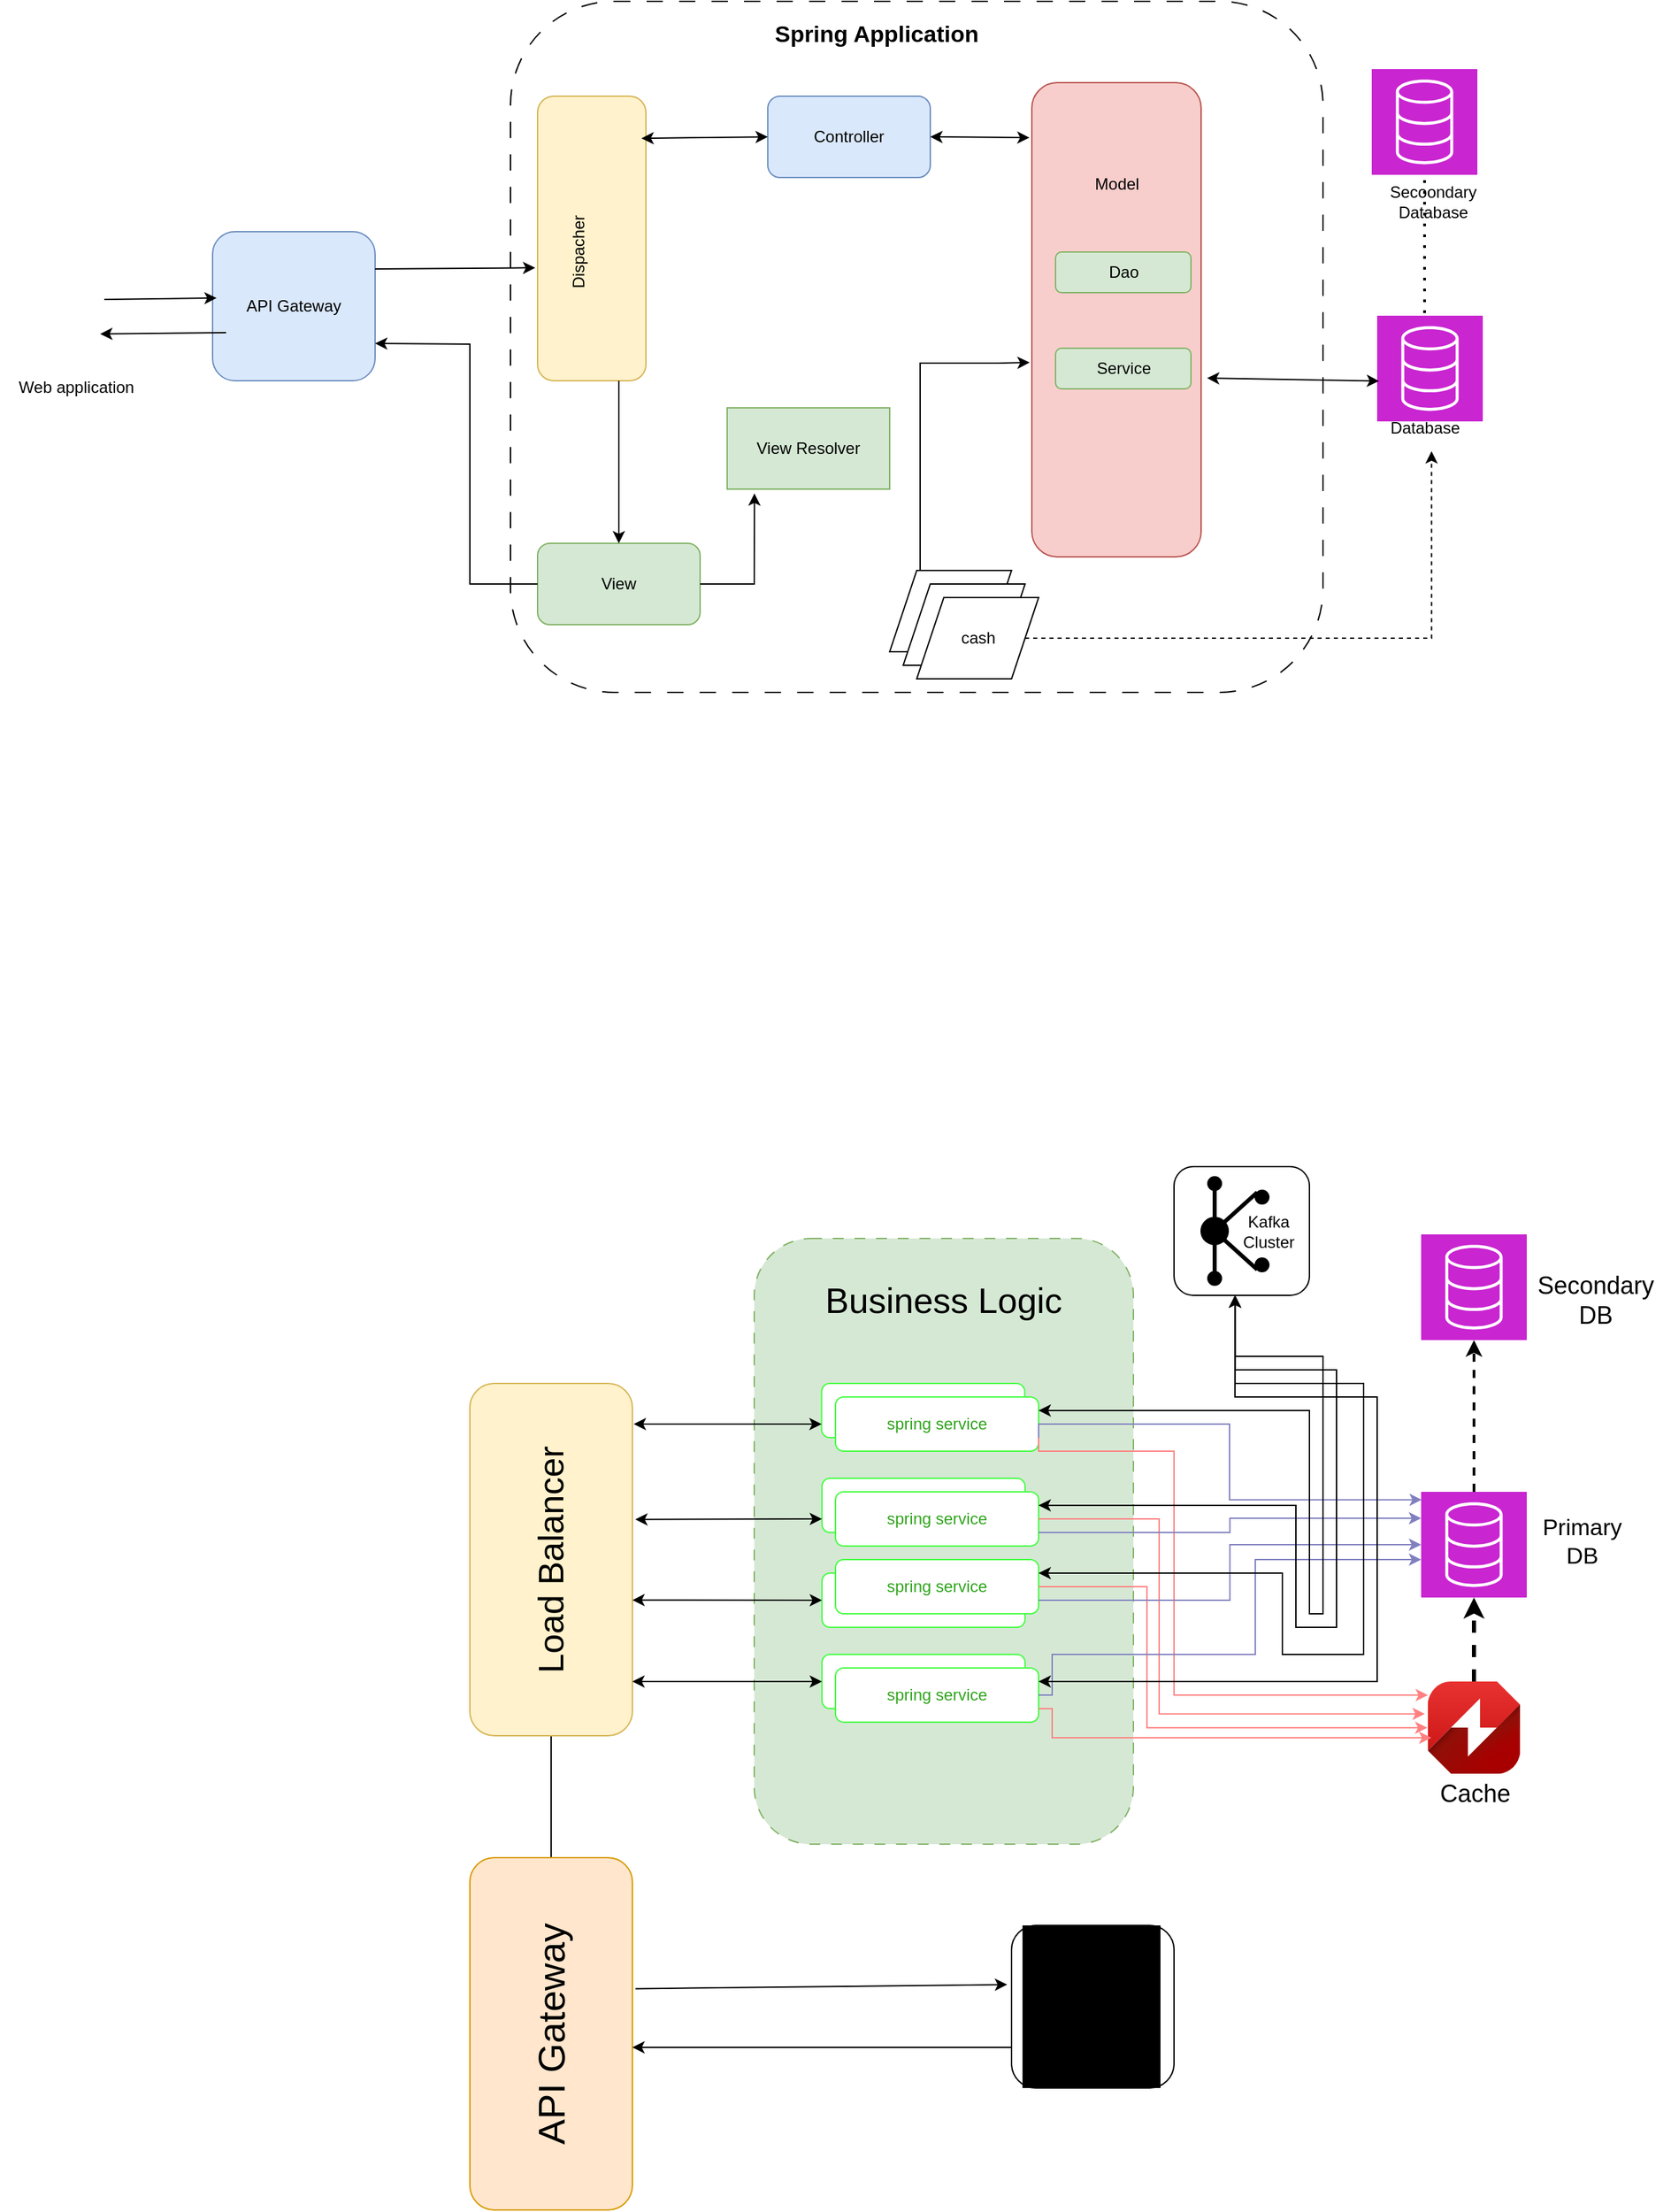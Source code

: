 <mxfile version="26.1.1">
  <diagram id="Ht1M8jgEwFfnCIfOTk4-" name="Page-1">
    <mxGraphModel dx="2784" dy="858" grid="1" gridSize="10" guides="1" tooltips="1" connect="1" arrows="1" fold="1" page="1" pageScale="1" pageWidth="1169" pageHeight="827" math="0" shadow="0">
      <root>
        <mxCell id="0" />
        <mxCell id="1" parent="0" />
        <mxCell id="v1lh8FHZUwkUNDsIA3_M-144" value="" style="rounded=1;whiteSpace=wrap;html=1;dashed=1;dashPattern=8 8;fillColor=#d5e8d4;strokeColor=#82b366;" vertex="1" parent="1">
          <mxGeometry x="350" y="953" width="280" height="447" as="geometry" />
        </mxCell>
        <mxCell id="PolIuKJfyJ1Xv0H0Sq_A-29" value="" style="rounded=1;whiteSpace=wrap;html=1;dashed=1;dashPattern=12 12;" parent="1" vertex="1">
          <mxGeometry x="290" y="70" width="470" height="310" as="geometry" />
        </mxCell>
        <mxCell id="PolIuKJfyJ1Xv0H0Sq_A-8" value="" style="sketch=0;points=[[0,0,0],[0.25,0,0],[0.5,0,0],[0.75,0,0],[1,0,0],[0,1,0],[0.25,1,0],[0.5,1,0],[0.75,1,0],[1,1,0],[0,0.25,0],[0,0.5,0],[0,0.75,0],[1,0.25,0],[1,0.5,0],[1,0.75,0]];outlineConnect=0;fontColor=#232F3E;fillColor=#C925D1;strokeColor=#ffffff;dashed=0;verticalLabelPosition=bottom;verticalAlign=top;align=center;html=1;fontSize=12;fontStyle=0;aspect=fixed;shape=mxgraph.aws4.resourceIcon;resIcon=mxgraph.aws4.database;" parent="1" vertex="1">
          <mxGeometry x="806" y="90" width="78" height="78" as="geometry" />
        </mxCell>
        <mxCell id="PolIuKJfyJ1Xv0H0Sq_A-9" value="Database" style="text;html=1;align=center;verticalAlign=middle;resizable=0;points=[];autosize=1;strokeColor=none;fillColor=none;" parent="1" vertex="1">
          <mxGeometry x="814" y="290" width="70" height="30" as="geometry" />
        </mxCell>
        <mxCell id="PolIuKJfyJ1Xv0H0Sq_A-11" value="Entity " style="rounded=1;whiteSpace=wrap;html=1;fillColor=#f8cecc;strokeColor=#b85450;" parent="1" vertex="1">
          <mxGeometry x="585" y="230" width="120" height="60" as="geometry" />
        </mxCell>
        <mxCell id="PolIuKJfyJ1Xv0H0Sq_A-12" value="Controller" style="rounded=1;whiteSpace=wrap;html=1;fillColor=#dae8fc;strokeColor=#6c8ebf;" parent="1" vertex="1">
          <mxGeometry x="360" y="100" width="120" height="60" as="geometry" />
        </mxCell>
        <mxCell id="PolIuKJfyJ1Xv0H0Sq_A-15" value="" style="endArrow=classic;startArrow=classic;html=1;rounded=0;exitX=1;exitY=0.5;exitDx=0;exitDy=0;entryX=0;entryY=0.5;entryDx=0;entryDy=0;" parent="1" source="PolIuKJfyJ1Xv0H0Sq_A-12" target="PolIuKJfyJ1Xv0H0Sq_A-11" edge="1">
          <mxGeometry width="50" height="50" relative="1" as="geometry">
            <mxPoint x="520" y="270" as="sourcePoint" />
            <mxPoint x="570" y="220" as="targetPoint" />
          </mxGeometry>
        </mxCell>
        <mxCell id="PolIuKJfyJ1Xv0H0Sq_A-16" value="View" style="rounded=1;whiteSpace=wrap;html=1;fillColor=#d5e8d4;strokeColor=#82b366;" parent="1" vertex="1">
          <mxGeometry x="360" y="225" width="120" height="60" as="geometry" />
        </mxCell>
        <mxCell id="PolIuKJfyJ1Xv0H0Sq_A-18" value="" style="endArrow=classic;startArrow=classic;html=1;rounded=0;entryX=0.5;entryY=1;entryDx=0;entryDy=0;exitX=0.5;exitY=0;exitDx=0;exitDy=0;" parent="1" source="PolIuKJfyJ1Xv0H0Sq_A-16" target="PolIuKJfyJ1Xv0H0Sq_A-12" edge="1">
          <mxGeometry width="50" height="50" relative="1" as="geometry">
            <mxPoint x="520" y="430" as="sourcePoint" />
            <mxPoint x="570" y="380" as="targetPoint" />
          </mxGeometry>
        </mxCell>
        <mxCell id="PolIuKJfyJ1Xv0H0Sq_A-19" value="" style="outlineConnect=0;dashed=0;verticalLabelPosition=bottom;verticalAlign=top;align=center;html=1;shape=mxgraph.aws3.mobile_client;fillColor=#D2D3D3;gradientColor=none;" parent="1" vertex="1">
          <mxGeometry x="200" y="110" width="40.5" height="63" as="geometry" />
        </mxCell>
        <mxCell id="PolIuKJfyJ1Xv0H0Sq_A-22" value="Mobile app" style="text;html=1;align=center;verticalAlign=middle;whiteSpace=wrap;rounded=0;" parent="1" vertex="1">
          <mxGeometry x="190" y="173" width="60" height="30" as="geometry" />
        </mxCell>
        <mxCell id="PolIuKJfyJ1Xv0H0Sq_A-23" value="" style="sketch=0;verticalLabelPosition=bottom;sketch=0;aspect=fixed;html=1;verticalAlign=top;strokeColor=none;fillColor=#000000;align=center;outlineConnect=0;pointerEvents=1;shape=mxgraph.citrix2.citrix_remote_pc;" parent="1" vertex="1">
          <mxGeometry x="198.05" y="240" width="42.455" height="50" as="geometry" />
        </mxCell>
        <mxCell id="PolIuKJfyJ1Xv0H0Sq_A-24" value="" style="endArrow=classic;startArrow=classic;html=1;rounded=0;entryX=1;entryY=0.5;entryDx=0;entryDy=0;entryPerimeter=0;exitX=0;exitY=0.25;exitDx=0;exitDy=0;" parent="1" source="PolIuKJfyJ1Xv0H0Sq_A-16" target="PolIuKJfyJ1Xv0H0Sq_A-19" edge="1">
          <mxGeometry width="50" height="50" relative="1" as="geometry">
            <mxPoint x="520" y="310" as="sourcePoint" />
            <mxPoint x="570" y="260" as="targetPoint" />
            <Array as="points">
              <mxPoint x="270" y="240" />
            </Array>
          </mxGeometry>
        </mxCell>
        <mxCell id="PolIuKJfyJ1Xv0H0Sq_A-26" value="" style="endArrow=classic;startArrow=classic;html=1;rounded=0;entryX=1.178;entryY=0.6;entryDx=0;entryDy=0;entryPerimeter=0;exitX=0;exitY=0.75;exitDx=0;exitDy=0;" parent="1" source="PolIuKJfyJ1Xv0H0Sq_A-16" target="PolIuKJfyJ1Xv0H0Sq_A-23" edge="1">
          <mxGeometry width="50" height="50" relative="1" as="geometry">
            <mxPoint x="520" y="310" as="sourcePoint" />
            <mxPoint x="570" y="260" as="targetPoint" />
            <Array as="points">
              <mxPoint x="270" y="270" />
            </Array>
          </mxGeometry>
        </mxCell>
        <mxCell id="PolIuKJfyJ1Xv0H0Sq_A-31" value="Web application" style="text;html=1;align=center;verticalAlign=middle;resizable=0;points=[];autosize=1;strokeColor=none;fillColor=none;" parent="1" vertex="1">
          <mxGeometry x="166.23" y="280" width="110" height="30" as="geometry" />
        </mxCell>
        <mxCell id="PolIuKJfyJ1Xv0H0Sq_A-32" value="&lt;font style=&quot;font-size: 16px; color: rgb(54, 82, 255);&quot;&gt;&lt;b&gt;API&lt;/b&gt;&lt;/font&gt;" style="text;html=1;align=center;verticalAlign=middle;whiteSpace=wrap;rounded=0;" parent="1" vertex="1">
          <mxGeometry x="620" y="90" width="60" height="30" as="geometry" />
        </mxCell>
        <mxCell id="v1lh8FHZUwkUNDsIA3_M-1" value="" style="rounded=1;whiteSpace=wrap;html=1;dashed=1;dashPattern=12 12;" vertex="1" parent="1">
          <mxGeometry x="170" y="40" width="600" height="510" as="geometry" />
        </mxCell>
        <mxCell id="v1lh8FHZUwkUNDsIA3_M-2" value="" style="sketch=0;points=[[0,0,0],[0.25,0,0],[0.5,0,0],[0.75,0,0],[1,0,0],[0,1,0],[0.25,1,0],[0.5,1,0],[0.75,1,0],[1,1,0],[0,0.25,0],[0,0.5,0],[0,0.75,0],[1,0.25,0],[1,0.5,0],[1,0.75,0]];outlineConnect=0;fontColor=#232F3E;fillColor=#C925D1;strokeColor=#ffffff;dashed=0;verticalLabelPosition=bottom;verticalAlign=top;align=center;html=1;fontSize=12;fontStyle=0;aspect=fixed;shape=mxgraph.aws4.resourceIcon;resIcon=mxgraph.aws4.database;" vertex="1" parent="1">
          <mxGeometry x="810" y="272" width="78" height="78" as="geometry" />
        </mxCell>
        <mxCell id="v1lh8FHZUwkUNDsIA3_M-3" value="Database" style="text;html=1;align=center;verticalAlign=middle;resizable=0;points=[];autosize=1;strokeColor=none;fillColor=none;" vertex="1" parent="1">
          <mxGeometry x="810" y="340" width="70" height="30" as="geometry" />
        </mxCell>
        <mxCell id="v1lh8FHZUwkUNDsIA3_M-4" value="" style="endArrow=classic;startArrow=classic;html=1;rounded=0;exitX=1.035;exitY=0.623;exitDx=0;exitDy=0;exitPerimeter=0;entryX=0.018;entryY=0.618;entryDx=0;entryDy=0;entryPerimeter=0;" edge="1" parent="1" source="v1lh8FHZUwkUNDsIA3_M-5" target="v1lh8FHZUwkUNDsIA3_M-2">
          <mxGeometry width="50" height="50" relative="1" as="geometry">
            <mxPoint x="630" y="270" as="sourcePoint" />
            <mxPoint x="870" y="270" as="targetPoint" />
          </mxGeometry>
        </mxCell>
        <mxCell id="v1lh8FHZUwkUNDsIA3_M-5" value="" style="rounded=1;whiteSpace=wrap;html=1;fillColor=#f8cecc;strokeColor=#b85450;" vertex="1" parent="1">
          <mxGeometry x="555" y="100" width="125" height="350" as="geometry" />
        </mxCell>
        <mxCell id="v1lh8FHZUwkUNDsIA3_M-6" value="Controller" style="rounded=1;whiteSpace=wrap;html=1;fillColor=#dae8fc;strokeColor=#6c8ebf;" vertex="1" parent="1">
          <mxGeometry x="360" y="110" width="120" height="60" as="geometry" />
        </mxCell>
        <mxCell id="v1lh8FHZUwkUNDsIA3_M-7" value="" style="endArrow=classic;startArrow=classic;html=1;rounded=0;exitX=1;exitY=0.5;exitDx=0;exitDy=0;entryX=-0.014;entryY=0.116;entryDx=0;entryDy=0;entryPerimeter=0;" edge="1" parent="1" source="v1lh8FHZUwkUNDsIA3_M-6" target="v1lh8FHZUwkUNDsIA3_M-5">
          <mxGeometry width="50" height="50" relative="1" as="geometry">
            <mxPoint x="520" y="270" as="sourcePoint" />
            <mxPoint x="570" y="220" as="targetPoint" />
          </mxGeometry>
        </mxCell>
        <mxCell id="v1lh8FHZUwkUNDsIA3_M-8" value="View" style="rounded=1;whiteSpace=wrap;html=1;fillColor=#d5e8d4;strokeColor=#82b366;" vertex="1" parent="1">
          <mxGeometry x="190" y="440" width="120" height="60" as="geometry" />
        </mxCell>
        <mxCell id="v1lh8FHZUwkUNDsIA3_M-10" value="Web application" style="text;html=1;align=center;verticalAlign=middle;resizable=0;points=[];autosize=1;strokeColor=none;fillColor=none;" vertex="1" parent="1">
          <mxGeometry x="-206.22" y="310" width="110" height="30" as="geometry" />
        </mxCell>
        <mxCell id="v1lh8FHZUwkUNDsIA3_M-11" value="API Gateway" style="rounded=1;whiteSpace=wrap;html=1;fillColor=#dae8fc;strokeColor=#6c8ebf;" vertex="1" parent="1">
          <mxGeometry x="-50" y="210" width="120" height="110" as="geometry" />
        </mxCell>
        <mxCell id="v1lh8FHZUwkUNDsIA3_M-12" value="Spring Application" style="text;html=1;align=center;verticalAlign=middle;resizable=0;points=[];autosize=1;strokeColor=none;fillColor=none;fontStyle=1;fontSize=17;" vertex="1" parent="1">
          <mxGeometry x="360" y="50" width="160" height="30" as="geometry" />
        </mxCell>
        <mxCell id="v1lh8FHZUwkUNDsIA3_M-13" value="Service" style="rounded=1;whiteSpace=wrap;html=1;fillColor=#d5e8d4;strokeColor=#82b366;" vertex="1" parent="1">
          <mxGeometry x="572.5" y="296" width="100" height="30" as="geometry" />
        </mxCell>
        <mxCell id="v1lh8FHZUwkUNDsIA3_M-14" value="Dao" style="rounded=1;whiteSpace=wrap;html=1;fillColor=#d5e8d4;strokeColor=#82b366;" vertex="1" parent="1">
          <mxGeometry x="572.5" y="225" width="100" height="30" as="geometry" />
        </mxCell>
        <mxCell id="v1lh8FHZUwkUNDsIA3_M-15" value="Model" style="rounded=1;whiteSpace=wrap;html=1;fillColor=#f8cecc;strokeColor=none;" vertex="1" parent="1">
          <mxGeometry x="562.5" y="160" width="110" height="30" as="geometry" />
        </mxCell>
        <mxCell id="v1lh8FHZUwkUNDsIA3_M-16" value="View Resolver" style="rounded=0;whiteSpace=wrap;html=1;fillColor=#d5e8d4;strokeColor=#82b366;" vertex="1" parent="1">
          <mxGeometry x="330" y="340" width="120" height="60" as="geometry" />
        </mxCell>
        <mxCell id="v1lh8FHZUwkUNDsIA3_M-17" value="" style="rounded=1;whiteSpace=wrap;html=1;fillColor=#fff2cc;strokeColor=#d6b656;" vertex="1" parent="1">
          <mxGeometry x="190" y="110" width="80" height="210" as="geometry" />
        </mxCell>
        <mxCell id="v1lh8FHZUwkUNDsIA3_M-18" value="Dispacher" style="text;html=1;align=center;verticalAlign=middle;resizable=0;points=[];autosize=1;strokeColor=none;fillColor=none;horizontal=0;" vertex="1" parent="1">
          <mxGeometry x="180.25" y="210" width="80" height="30" as="geometry" />
        </mxCell>
        <mxCell id="v1lh8FHZUwkUNDsIA3_M-19" value="" style="endArrow=classic;html=1;rounded=0;exitX=0;exitY=0.5;exitDx=0;exitDy=0;entryX=1;entryY=0.75;entryDx=0;entryDy=0;" edge="1" parent="1" source="v1lh8FHZUwkUNDsIA3_M-8" target="v1lh8FHZUwkUNDsIA3_M-11">
          <mxGeometry width="50" height="50" relative="1" as="geometry">
            <mxPoint x="130" y="480" as="sourcePoint" />
            <mxPoint x="180" y="430" as="targetPoint" />
            <Array as="points">
              <mxPoint x="140" y="470" />
              <mxPoint x="140" y="293" />
            </Array>
          </mxGeometry>
        </mxCell>
        <mxCell id="v1lh8FHZUwkUNDsIA3_M-20" value="" style="endArrow=classic;html=1;rounded=0;exitX=1;exitY=0.5;exitDx=0;exitDy=0;entryX=0.168;entryY=1.053;entryDx=0;entryDy=0;entryPerimeter=0;" edge="1" parent="1" source="v1lh8FHZUwkUNDsIA3_M-8" target="v1lh8FHZUwkUNDsIA3_M-16">
          <mxGeometry width="50" height="50" relative="1" as="geometry">
            <mxPoint x="330" y="470" as="sourcePoint" />
            <mxPoint x="380" y="420" as="targetPoint" />
            <Array as="points">
              <mxPoint x="350" y="470" />
            </Array>
          </mxGeometry>
        </mxCell>
        <mxCell id="v1lh8FHZUwkUNDsIA3_M-21" value="" style="endArrow=classic;html=1;rounded=0;exitX=0.75;exitY=1;exitDx=0;exitDy=0;entryX=0.5;entryY=0;entryDx=0;entryDy=0;" edge="1" parent="1" source="v1lh8FHZUwkUNDsIA3_M-17" target="v1lh8FHZUwkUNDsIA3_M-8">
          <mxGeometry width="50" height="50" relative="1" as="geometry">
            <mxPoint x="310" y="350" as="sourcePoint" />
            <mxPoint x="260" y="400" as="targetPoint" />
          </mxGeometry>
        </mxCell>
        <mxCell id="v1lh8FHZUwkUNDsIA3_M-22" value="" style="endArrow=classic;html=1;rounded=0;exitX=1;exitY=0.25;exitDx=0;exitDy=0;entryX=-0.022;entryY=0.603;entryDx=0;entryDy=0;entryPerimeter=0;" edge="1" parent="1" source="v1lh8FHZUwkUNDsIA3_M-11" target="v1lh8FHZUwkUNDsIA3_M-17">
          <mxGeometry width="50" height="50" relative="1" as="geometry">
            <mxPoint x="100" y="261" as="sourcePoint" />
            <mxPoint x="150" y="211" as="targetPoint" />
          </mxGeometry>
        </mxCell>
        <mxCell id="v1lh8FHZUwkUNDsIA3_M-23" value="" style="endArrow=classic;html=1;rounded=0;entryX=0.025;entryY=0.445;entryDx=0;entryDy=0;entryPerimeter=0;" edge="1" parent="1" target="v1lh8FHZUwkUNDsIA3_M-11">
          <mxGeometry width="50" height="50" relative="1" as="geometry">
            <mxPoint x="-130" y="260" as="sourcePoint" />
            <mxPoint x="-70" y="235" as="targetPoint" />
          </mxGeometry>
        </mxCell>
        <mxCell id="v1lh8FHZUwkUNDsIA3_M-25" value="" style="endArrow=classic;html=1;rounded=0;entryX=0.025;entryY=0.445;entryDx=0;entryDy=0;entryPerimeter=0;" edge="1" parent="1">
          <mxGeometry width="50" height="50" relative="1" as="geometry">
            <mxPoint x="-40" y="284.5" as="sourcePoint" />
            <mxPoint x="-133" y="285.5" as="targetPoint" />
          </mxGeometry>
        </mxCell>
        <mxCell id="v1lh8FHZUwkUNDsIA3_M-26" value="" style="endArrow=classic;startArrow=classic;html=1;rounded=0;exitX=0.959;exitY=0.148;exitDx=0;exitDy=0;exitPerimeter=0;entryX=0;entryY=0.5;entryDx=0;entryDy=0;" edge="1" parent="1" source="v1lh8FHZUwkUNDsIA3_M-17" target="v1lh8FHZUwkUNDsIA3_M-6">
          <mxGeometry width="50" height="50" relative="1" as="geometry">
            <mxPoint x="290" y="190" as="sourcePoint" />
            <mxPoint x="340" y="140" as="targetPoint" />
          </mxGeometry>
        </mxCell>
        <mxCell id="v1lh8FHZUwkUNDsIA3_M-27" value="" style="endArrow=none;dashed=1;html=1;dashPattern=1 3;strokeWidth=2;rounded=0;entryX=0.5;entryY=1;entryDx=0;entryDy=0;entryPerimeter=0;" edge="1" parent="1" target="PolIuKJfyJ1Xv0H0Sq_A-8">
          <mxGeometry width="50" height="50" relative="1" as="geometry">
            <mxPoint x="845" y="270" as="sourcePoint" />
            <mxPoint x="870" y="201" as="targetPoint" />
          </mxGeometry>
        </mxCell>
        <mxCell id="v1lh8FHZUwkUNDsIA3_M-28" value="Secoondary&lt;br&gt;Database" style="text;html=1;align=center;verticalAlign=middle;resizable=0;points=[];autosize=1;strokeColor=none;fillColor=none;" vertex="1" parent="1">
          <mxGeometry x="806" y="168" width="90" height="40" as="geometry" />
        </mxCell>
        <mxCell id="v1lh8FHZUwkUNDsIA3_M-29" value="" style="shape=parallelogram;perimeter=parallelogramPerimeter;whiteSpace=wrap;html=1;fixedSize=1;" vertex="1" parent="1">
          <mxGeometry x="450" y="460" width="90" height="60" as="geometry" />
        </mxCell>
        <mxCell id="v1lh8FHZUwkUNDsIA3_M-32" value="" style="shape=parallelogram;perimeter=parallelogramPerimeter;whiteSpace=wrap;html=1;fixedSize=1;" vertex="1" parent="1">
          <mxGeometry x="460" y="470" width="90" height="60" as="geometry" />
        </mxCell>
        <mxCell id="v1lh8FHZUwkUNDsIA3_M-33" value="" style="shape=parallelogram;perimeter=parallelogramPerimeter;whiteSpace=wrap;html=1;fixedSize=1;" vertex="1" parent="1">
          <mxGeometry x="470" y="480" width="90" height="60" as="geometry" />
        </mxCell>
        <mxCell id="v1lh8FHZUwkUNDsIA3_M-34" value="cash" style="text;html=1;align=center;verticalAlign=middle;resizable=0;points=[];autosize=1;strokeColor=none;fillColor=none;" vertex="1" parent="1">
          <mxGeometry x="490" y="495" width="50" height="30" as="geometry" />
        </mxCell>
        <mxCell id="v1lh8FHZUwkUNDsIA3_M-35" style="edgeStyle=orthogonalEdgeStyle;rounded=0;orthogonalLoop=1;jettySize=auto;html=1;exitX=0.25;exitY=0;exitDx=0;exitDy=0;entryX=-0.013;entryY=0.59;entryDx=0;entryDy=0;entryPerimeter=0;" edge="1" parent="1" source="v1lh8FHZUwkUNDsIA3_M-29" target="v1lh8FHZUwkUNDsIA3_M-5">
          <mxGeometry relative="1" as="geometry">
            <Array as="points">
              <mxPoint x="473" y="307" />
              <mxPoint x="530" y="307" />
            </Array>
          </mxGeometry>
        </mxCell>
        <mxCell id="v1lh8FHZUwkUNDsIA3_M-37" style="edgeStyle=orthogonalEdgeStyle;rounded=0;orthogonalLoop=1;jettySize=auto;html=1;exitX=1;exitY=0.5;exitDx=0;exitDy=0;entryX=0.574;entryY=1.067;entryDx=0;entryDy=0;entryPerimeter=0;dashed=1;" edge="1" parent="1" source="v1lh8FHZUwkUNDsIA3_M-33" target="v1lh8FHZUwkUNDsIA3_M-3">
          <mxGeometry relative="1" as="geometry" />
        </mxCell>
        <mxCell id="v1lh8FHZUwkUNDsIA3_M-44" value="" style="image;aspect=fixed;html=1;points=[];align=center;fontSize=12;image=img/lib/azure2/other/Azure_Chaos_Studio.svg;" vertex="1" parent="1">
          <mxGeometry x="847.5" y="1280" width="68" height="68" as="geometry" />
        </mxCell>
        <mxCell id="v1lh8FHZUwkUNDsIA3_M-51" value="" style="group" vertex="1" connectable="0" parent="1">
          <mxGeometry x="410" y="1140" width="150" height="40" as="geometry" />
        </mxCell>
        <mxCell id="v1lh8FHZUwkUNDsIA3_M-113" value="" style="group" vertex="1" connectable="0" parent="v1lh8FHZUwkUNDsIA3_M-51">
          <mxGeometry x="-10" y="-10" width="150" height="40" as="geometry" />
        </mxCell>
        <mxCell id="v1lh8FHZUwkUNDsIA3_M-114" value="&lt;span style=&quot;color: light-dark(rgb(48, 164, 28), rgb(237, 237, 237));&quot;&gt;spring service &lt;/span&gt;" style="rounded=1;whiteSpace=wrap;html=1;strokeColor=#42FF40;" vertex="1" parent="v1lh8FHZUwkUNDsIA3_M-113">
          <mxGeometry width="150" height="40" as="geometry" />
        </mxCell>
        <mxCell id="v1lh8FHZUwkUNDsIA3_M-115" value="" style="shape=image;html=1;verticalAlign=top;verticalLabelPosition=bottom;labelBackgroundColor=#ffffff;imageAspect=0;aspect=fixed;image=https://cdn2.iconfinder.com/data/icons/boxicons-logos/24/bxl-spring-boot-128.png;imageBackground=default;" vertex="1" parent="v1lh8FHZUwkUNDsIA3_M-113">
          <mxGeometry x="10" y="10" width="20" height="20" as="geometry" />
        </mxCell>
        <mxCell id="v1lh8FHZUwkUNDsIA3_M-38" value="&lt;span style=&quot;color: light-dark(rgb(48, 164, 28), rgb(237, 237, 237));&quot;&gt;spring service &lt;/span&gt;" style="rounded=1;whiteSpace=wrap;html=1;strokeColor=#42FF40;" vertex="1" parent="v1lh8FHZUwkUNDsIA3_M-51">
          <mxGeometry width="150" height="40" as="geometry" />
        </mxCell>
        <mxCell id="v1lh8FHZUwkUNDsIA3_M-47" value="" style="shape=image;html=1;verticalAlign=top;verticalLabelPosition=bottom;labelBackgroundColor=#ffffff;imageAspect=0;aspect=fixed;image=https://cdn2.iconfinder.com/data/icons/boxicons-logos/24/bxl-spring-boot-128.png;imageBackground=default;" vertex="1" parent="v1lh8FHZUwkUNDsIA3_M-51">
          <mxGeometry x="10" y="10" width="20" height="20" as="geometry" />
        </mxCell>
        <mxCell id="v1lh8FHZUwkUNDsIA3_M-52" value="" style="group" vertex="1" connectable="0" parent="1">
          <mxGeometry x="410" y="1070" width="150" height="40" as="geometry" />
        </mxCell>
        <mxCell id="v1lh8FHZUwkUNDsIA3_M-109" value="" style="group" vertex="1" connectable="0" parent="v1lh8FHZUwkUNDsIA3_M-52">
          <mxGeometry x="-10.25" y="-10" width="150" height="40" as="geometry" />
        </mxCell>
        <mxCell id="v1lh8FHZUwkUNDsIA3_M-110" value="&lt;span style=&quot;color: light-dark(rgb(48, 164, 28), rgb(237, 237, 237));&quot;&gt;spring service &lt;/span&gt;" style="rounded=1;whiteSpace=wrap;html=1;strokeColor=#42FF40;" vertex="1" parent="v1lh8FHZUwkUNDsIA3_M-109">
          <mxGeometry width="150" height="40" as="geometry" />
        </mxCell>
        <mxCell id="v1lh8FHZUwkUNDsIA3_M-111" value="" style="shape=image;html=1;verticalAlign=top;verticalLabelPosition=bottom;labelBackgroundColor=#ffffff;imageAspect=0;aspect=fixed;image=https://cdn2.iconfinder.com/data/icons/boxicons-logos/24/bxl-spring-boot-128.png;imageBackground=default;" vertex="1" parent="v1lh8FHZUwkUNDsIA3_M-109">
          <mxGeometry x="10" y="10" width="20" height="20" as="geometry" />
        </mxCell>
        <mxCell id="v1lh8FHZUwkUNDsIA3_M-53" value="&lt;span style=&quot;color: light-dark(rgb(48, 164, 28), rgb(237, 237, 237));&quot;&gt;spring service &lt;/span&gt;" style="rounded=1;whiteSpace=wrap;html=1;strokeColor=#42FF40;" vertex="1" parent="v1lh8FHZUwkUNDsIA3_M-52">
          <mxGeometry width="150" height="40" as="geometry" />
        </mxCell>
        <mxCell id="v1lh8FHZUwkUNDsIA3_M-54" value="" style="shape=image;html=1;verticalAlign=top;verticalLabelPosition=bottom;labelBackgroundColor=#ffffff;imageAspect=0;aspect=fixed;image=https://cdn2.iconfinder.com/data/icons/boxicons-logos/24/bxl-spring-boot-128.png;imageBackground=default;" vertex="1" parent="v1lh8FHZUwkUNDsIA3_M-52">
          <mxGeometry x="10" y="10" width="20" height="20" as="geometry" />
        </mxCell>
        <mxCell id="v1lh8FHZUwkUNDsIA3_M-55" value="" style="group" vertex="1" connectable="0" parent="1">
          <mxGeometry x="410" y="1190" width="150" height="50" as="geometry" />
        </mxCell>
        <mxCell id="v1lh8FHZUwkUNDsIA3_M-116" value="" style="group" vertex="1" connectable="0" parent="v1lh8FHZUwkUNDsIA3_M-55">
          <mxGeometry x="-10" y="10" width="150" height="40" as="geometry" />
        </mxCell>
        <mxCell id="v1lh8FHZUwkUNDsIA3_M-117" value="&lt;span style=&quot;color: light-dark(rgb(48, 164, 28), rgb(237, 237, 237));&quot;&gt;spring service &lt;/span&gt;" style="rounded=1;whiteSpace=wrap;html=1;strokeColor=#42FF40;" vertex="1" parent="v1lh8FHZUwkUNDsIA3_M-116">
          <mxGeometry width="150" height="40" as="geometry" />
        </mxCell>
        <mxCell id="v1lh8FHZUwkUNDsIA3_M-118" value="" style="shape=image;html=1;verticalAlign=top;verticalLabelPosition=bottom;labelBackgroundColor=#ffffff;imageAspect=0;aspect=fixed;image=https://cdn2.iconfinder.com/data/icons/boxicons-logos/24/bxl-spring-boot-128.png;imageBackground=default;" vertex="1" parent="v1lh8FHZUwkUNDsIA3_M-116">
          <mxGeometry x="10" y="10" width="20" height="20" as="geometry" />
        </mxCell>
        <mxCell id="v1lh8FHZUwkUNDsIA3_M-56" value="&lt;span style=&quot;color: light-dark(rgb(48, 164, 28), rgb(237, 237, 237));&quot;&gt;spring service &lt;/span&gt;" style="rounded=1;whiteSpace=wrap;html=1;strokeColor=#42FF40;" vertex="1" parent="v1lh8FHZUwkUNDsIA3_M-55">
          <mxGeometry width="150" height="40" as="geometry" />
        </mxCell>
        <mxCell id="v1lh8FHZUwkUNDsIA3_M-57" value="" style="shape=image;html=1;verticalAlign=top;verticalLabelPosition=bottom;labelBackgroundColor=#ffffff;imageAspect=0;aspect=fixed;image=https://cdn2.iconfinder.com/data/icons/boxicons-logos/24/bxl-spring-boot-128.png;imageBackground=default;" vertex="1" parent="v1lh8FHZUwkUNDsIA3_M-55">
          <mxGeometry x="10" y="10" width="20" height="20" as="geometry" />
        </mxCell>
        <mxCell id="v1lh8FHZUwkUNDsIA3_M-58" value="" style="group" vertex="1" connectable="0" parent="1">
          <mxGeometry x="410" y="1270" width="150" height="40" as="geometry" />
        </mxCell>
        <mxCell id="v1lh8FHZUwkUNDsIA3_M-122" value="" style="group" vertex="1" connectable="0" parent="v1lh8FHZUwkUNDsIA3_M-58">
          <mxGeometry x="-10" y="-10" width="150" height="40" as="geometry" />
        </mxCell>
        <mxCell id="v1lh8FHZUwkUNDsIA3_M-123" value="&lt;span style=&quot;color: light-dark(rgb(48, 164, 28), rgb(237, 237, 237));&quot;&gt;spring service &lt;/span&gt;" style="rounded=1;whiteSpace=wrap;html=1;strokeColor=#42FF40;" vertex="1" parent="v1lh8FHZUwkUNDsIA3_M-122">
          <mxGeometry width="150" height="40" as="geometry" />
        </mxCell>
        <mxCell id="v1lh8FHZUwkUNDsIA3_M-124" value="" style="shape=image;html=1;verticalAlign=top;verticalLabelPosition=bottom;labelBackgroundColor=#ffffff;imageAspect=0;aspect=fixed;image=https://cdn2.iconfinder.com/data/icons/boxicons-logos/24/bxl-spring-boot-128.png;imageBackground=default;" vertex="1" parent="v1lh8FHZUwkUNDsIA3_M-122">
          <mxGeometry x="10" y="10" width="20" height="20" as="geometry" />
        </mxCell>
        <mxCell id="v1lh8FHZUwkUNDsIA3_M-59" value="&lt;span style=&quot;color: light-dark(rgb(48, 164, 28), rgb(237, 237, 237));&quot;&gt;spring service &lt;/span&gt;" style="rounded=1;whiteSpace=wrap;html=1;strokeColor=#42FF40;" vertex="1" parent="v1lh8FHZUwkUNDsIA3_M-58">
          <mxGeometry width="150" height="40" as="geometry" />
        </mxCell>
        <mxCell id="v1lh8FHZUwkUNDsIA3_M-60" value="" style="shape=image;html=1;verticalAlign=top;verticalLabelPosition=bottom;labelBackgroundColor=#ffffff;imageAspect=0;aspect=fixed;image=https://cdn2.iconfinder.com/data/icons/boxicons-logos/24/bxl-spring-boot-128.png;imageBackground=default;" vertex="1" parent="v1lh8FHZUwkUNDsIA3_M-58">
          <mxGeometry x="10" y="10" width="20" height="20" as="geometry" />
        </mxCell>
        <mxCell id="v1lh8FHZUwkUNDsIA3_M-63" style="edgeStyle=orthogonalEdgeStyle;rounded=0;orthogonalLoop=1;jettySize=auto;html=1;exitX=1;exitY=0.5;exitDx=0;exitDy=0;strokeColor=light-dark(#ff8080, #ededed);" edge="1" parent="1" source="v1lh8FHZUwkUNDsIA3_M-53" target="v1lh8FHZUwkUNDsIA3_M-44">
          <mxGeometry relative="1" as="geometry">
            <mxPoint x="880" y="1310" as="targetPoint" />
            <Array as="points">
              <mxPoint x="660" y="1110" />
              <mxPoint x="660" y="1290" />
            </Array>
          </mxGeometry>
        </mxCell>
        <mxCell id="v1lh8FHZUwkUNDsIA3_M-64" style="edgeStyle=orthogonalEdgeStyle;rounded=0;orthogonalLoop=1;jettySize=auto;html=1;exitX=1;exitY=0.5;exitDx=0;exitDy=0;entryX=-0.034;entryY=0.351;entryDx=0;entryDy=0;entryPerimeter=0;strokeColor=light-dark(#ff8080, #ededed);" edge="1" parent="1" source="v1lh8FHZUwkUNDsIA3_M-38" target="v1lh8FHZUwkUNDsIA3_M-44">
          <mxGeometry relative="1" as="geometry">
            <mxPoint x="600" y="1160" as="sourcePoint" />
            <mxPoint x="830" y="1270" as="targetPoint" />
            <Array as="points">
              <mxPoint x="649" y="1160" />
              <mxPoint x="649" y="1304" />
            </Array>
          </mxGeometry>
        </mxCell>
        <mxCell id="v1lh8FHZUwkUNDsIA3_M-65" style="edgeStyle=orthogonalEdgeStyle;rounded=0;orthogonalLoop=1;jettySize=auto;html=1;exitX=1;exitY=0.5;exitDx=0;exitDy=0;entryX=-0.006;entryY=0.501;entryDx=0;entryDy=0;entryPerimeter=0;strokeColor=light-dark(#ff8080, #ededed);" edge="1" parent="1" source="v1lh8FHZUwkUNDsIA3_M-56" target="v1lh8FHZUwkUNDsIA3_M-44">
          <mxGeometry relative="1" as="geometry">
            <Array as="points">
              <mxPoint x="640" y="1210" />
              <mxPoint x="640" y="1314" />
            </Array>
          </mxGeometry>
        </mxCell>
        <mxCell id="v1lh8FHZUwkUNDsIA3_M-66" style="edgeStyle=orthogonalEdgeStyle;rounded=0;orthogonalLoop=1;jettySize=auto;html=1;exitX=1;exitY=0.75;exitDx=0;exitDy=0;entryX=0.037;entryY=0.611;entryDx=0;entryDy=0;entryPerimeter=0;strokeColor=light-dark(#ff8080, #ededed);" edge="1" parent="1" source="v1lh8FHZUwkUNDsIA3_M-59" target="v1lh8FHZUwkUNDsIA3_M-44">
          <mxGeometry relative="1" as="geometry">
            <Array as="points">
              <mxPoint x="570" y="1300" />
              <mxPoint x="570" y="1322" />
            </Array>
          </mxGeometry>
        </mxCell>
        <mxCell id="v1lh8FHZUwkUNDsIA3_M-140" style="edgeStyle=orthogonalEdgeStyle;rounded=0;orthogonalLoop=1;jettySize=auto;html=1;dashed=1;strokeWidth=2;" edge="1" parent="1" source="v1lh8FHZUwkUNDsIA3_M-67" target="v1lh8FHZUwkUNDsIA3_M-138">
          <mxGeometry relative="1" as="geometry" />
        </mxCell>
        <mxCell id="v1lh8FHZUwkUNDsIA3_M-67" value="" style="sketch=0;points=[[0,0,0],[0.25,0,0],[0.5,0,0],[0.75,0,0],[1,0,0],[0,1,0],[0.25,1,0],[0.5,1,0],[0.75,1,0],[1,1,0],[0,0.25,0],[0,0.5,0],[0,0.75,0],[1,0.25,0],[1,0.5,0],[1,0.75,0]];outlineConnect=0;fontColor=#232F3E;fillColor=#C925D1;strokeColor=#ffffff;dashed=0;verticalLabelPosition=bottom;verticalAlign=top;align=center;html=1;fontSize=12;fontStyle=0;aspect=fixed;shape=mxgraph.aws4.resourceIcon;resIcon=mxgraph.aws4.database;" vertex="1" parent="1">
          <mxGeometry x="842.5" y="1140" width="78" height="78" as="geometry" />
        </mxCell>
        <mxCell id="v1lh8FHZUwkUNDsIA3_M-93" value="" style="group;movable=1;resizable=1;rotatable=1;deletable=1;editable=1;locked=0;connectable=1;" vertex="1" connectable="0" parent="1">
          <mxGeometry x="660" y="900" width="100" height="95" as="geometry" />
        </mxCell>
        <mxCell id="v1lh8FHZUwkUNDsIA3_M-92" value="" style="rounded=1;whiteSpace=wrap;html=1;movable=0;resizable=0;rotatable=0;deletable=0;editable=0;locked=1;connectable=0;" vertex="1" parent="v1lh8FHZUwkUNDsIA3_M-93">
          <mxGeometry width="100" height="95" as="geometry" />
        </mxCell>
        <mxCell id="v1lh8FHZUwkUNDsIA3_M-68" value="" style="ellipse;whiteSpace=wrap;html=1;aspect=fixed;fillColor=#000000;movable=0;resizable=0;rotatable=0;deletable=0;editable=0;locked=1;connectable=0;" vertex="1" parent="v1lh8FHZUwkUNDsIA3_M-93">
          <mxGeometry x="25" y="7.5" width="10" height="10" as="geometry" />
        </mxCell>
        <mxCell id="v1lh8FHZUwkUNDsIA3_M-69" value="" style="ellipse;whiteSpace=wrap;html=1;aspect=fixed;fillColor=#000000;movable=0;resizable=0;rotatable=0;deletable=0;editable=0;locked=1;connectable=0;" vertex="1" parent="v1lh8FHZUwkUNDsIA3_M-93">
          <mxGeometry x="60" y="17.5" width="10" height="10" as="geometry" />
        </mxCell>
        <mxCell id="v1lh8FHZUwkUNDsIA3_M-70" value="" style="ellipse;whiteSpace=wrap;html=1;aspect=fixed;fillColor=#000000;movable=0;resizable=0;rotatable=0;deletable=0;editable=0;locked=1;connectable=0;" vertex="1" parent="v1lh8FHZUwkUNDsIA3_M-93">
          <mxGeometry x="25" y="77.5" width="10" height="10" as="geometry" />
        </mxCell>
        <mxCell id="v1lh8FHZUwkUNDsIA3_M-81" style="rounded=0;orthogonalLoop=1;jettySize=auto;html=1;entryX=0.5;entryY=0;entryDx=0;entryDy=0;strokeColor=default;endArrow=none;startFill=0;strokeWidth=3;movable=0;resizable=0;rotatable=0;deletable=0;editable=0;locked=1;connectable=0;" edge="1" parent="v1lh8FHZUwkUNDsIA3_M-93" source="v1lh8FHZUwkUNDsIA3_M-71" target="v1lh8FHZUwkUNDsIA3_M-68">
          <mxGeometry relative="1" as="geometry" />
        </mxCell>
        <mxCell id="v1lh8FHZUwkUNDsIA3_M-82" style="rounded=0;orthogonalLoop=1;jettySize=auto;html=1;entryX=0.5;entryY=1;entryDx=0;entryDy=0;endArrow=none;startFill=0;strokeWidth=3;movable=0;resizable=0;rotatable=0;deletable=0;editable=0;locked=1;connectable=0;" edge="1" parent="v1lh8FHZUwkUNDsIA3_M-93" source="v1lh8FHZUwkUNDsIA3_M-71" target="v1lh8FHZUwkUNDsIA3_M-70">
          <mxGeometry relative="1" as="geometry" />
        </mxCell>
        <mxCell id="v1lh8FHZUwkUNDsIA3_M-83" style="rounded=0;orthogonalLoop=1;jettySize=auto;html=1;entryX=0;entryY=0;entryDx=0;entryDy=0;endArrow=none;startFill=0;strokeWidth=3;movable=0;resizable=0;rotatable=0;deletable=0;editable=0;locked=1;connectable=0;" edge="1" parent="v1lh8FHZUwkUNDsIA3_M-93" source="v1lh8FHZUwkUNDsIA3_M-71" target="v1lh8FHZUwkUNDsIA3_M-69">
          <mxGeometry relative="1" as="geometry" />
        </mxCell>
        <mxCell id="v1lh8FHZUwkUNDsIA3_M-84" style="rounded=0;orthogonalLoop=1;jettySize=auto;html=1;entryX=0;entryY=1;entryDx=0;entryDy=0;endArrow=none;startFill=0;strokeWidth=3;movable=0;resizable=0;rotatable=0;deletable=0;editable=0;locked=1;connectable=0;" edge="1" parent="v1lh8FHZUwkUNDsIA3_M-93" source="v1lh8FHZUwkUNDsIA3_M-71" target="v1lh8FHZUwkUNDsIA3_M-78">
          <mxGeometry relative="1" as="geometry" />
        </mxCell>
        <mxCell id="v1lh8FHZUwkUNDsIA3_M-71" value="" style="ellipse;whiteSpace=wrap;html=1;aspect=fixed;fillColor=#000000;movable=0;resizable=0;rotatable=0;deletable=0;editable=0;locked=1;connectable=0;" vertex="1" parent="v1lh8FHZUwkUNDsIA3_M-93">
          <mxGeometry x="20" y="37.5" width="20" height="20" as="geometry" />
        </mxCell>
        <mxCell id="v1lh8FHZUwkUNDsIA3_M-78" value="" style="ellipse;whiteSpace=wrap;html=1;aspect=fixed;fillColor=#000000;movable=0;resizable=0;rotatable=0;deletable=0;editable=0;locked=1;connectable=0;" vertex="1" parent="v1lh8FHZUwkUNDsIA3_M-93">
          <mxGeometry x="60" y="67.5" width="10" height="10" as="geometry" />
        </mxCell>
        <mxCell id="v1lh8FHZUwkUNDsIA3_M-91" value="&lt;div&gt;Kafka&lt;/div&gt;&lt;div&gt;Cluster&lt;/div&gt;" style="text;html=1;align=center;verticalAlign=middle;whiteSpace=wrap;rounded=0;movable=0;resizable=0;rotatable=0;deletable=0;editable=0;locked=1;connectable=0;" vertex="1" parent="v1lh8FHZUwkUNDsIA3_M-93">
          <mxGeometry x="40" y="32.5" width="60" height="30" as="geometry" />
        </mxCell>
        <mxCell id="v1lh8FHZUwkUNDsIA3_M-94" style="edgeStyle=orthogonalEdgeStyle;rounded=0;orthogonalLoop=1;jettySize=auto;html=1;exitX=1;exitY=0.75;exitDx=0;exitDy=0;entryX=0.006;entryY=0.075;entryDx=0;entryDy=0;entryPerimeter=0;strokeColor=light-dark(#8080c0, #ededed);" edge="1" parent="1" source="v1lh8FHZUwkUNDsIA3_M-53" target="v1lh8FHZUwkUNDsIA3_M-67">
          <mxGeometry relative="1" as="geometry">
            <Array as="points">
              <mxPoint x="560" y="1090" />
              <mxPoint x="701" y="1090" />
              <mxPoint x="701" y="1146" />
            </Array>
          </mxGeometry>
        </mxCell>
        <mxCell id="v1lh8FHZUwkUNDsIA3_M-95" style="edgeStyle=orthogonalEdgeStyle;rounded=0;orthogonalLoop=1;jettySize=auto;html=1;exitX=1;exitY=0.75;exitDx=0;exitDy=0;entryX=0;entryY=0.25;entryDx=0;entryDy=0;entryPerimeter=0;strokeColor=light-dark(#8080c0, #ededed);" edge="1" parent="1" source="v1lh8FHZUwkUNDsIA3_M-38" target="v1lh8FHZUwkUNDsIA3_M-67">
          <mxGeometry relative="1" as="geometry" />
        </mxCell>
        <mxCell id="v1lh8FHZUwkUNDsIA3_M-96" style="edgeStyle=orthogonalEdgeStyle;rounded=0;orthogonalLoop=1;jettySize=auto;html=1;exitX=1;exitY=0.75;exitDx=0;exitDy=0;strokeColor=light-dark(#8080c0, #ededed);" edge="1" parent="1" source="v1lh8FHZUwkUNDsIA3_M-56" target="v1lh8FHZUwkUNDsIA3_M-67">
          <mxGeometry relative="1" as="geometry" />
        </mxCell>
        <mxCell id="v1lh8FHZUwkUNDsIA3_M-97" style="edgeStyle=orthogonalEdgeStyle;rounded=0;orthogonalLoop=1;jettySize=auto;html=1;exitX=1;exitY=0.5;exitDx=0;exitDy=0;strokeColor=light-dark(#8080c0, #ededed);" edge="1" parent="1" source="v1lh8FHZUwkUNDsIA3_M-59" target="v1lh8FHZUwkUNDsIA3_M-67">
          <mxGeometry relative="1" as="geometry">
            <mxPoint x="837.5" y="1199.5" as="targetPoint" />
            <mxPoint x="569.25" y="1240" as="sourcePoint" />
            <Array as="points">
              <mxPoint x="570" y="1290" />
              <mxPoint x="570" y="1260" />
              <mxPoint x="720" y="1260" />
              <mxPoint x="720" y="1190" />
            </Array>
          </mxGeometry>
        </mxCell>
        <mxCell id="v1lh8FHZUwkUNDsIA3_M-101" value="" style="endArrow=classic;startArrow=classic;html=1;rounded=0;exitX=1;exitY=0.25;exitDx=0;exitDy=0;edgeStyle=orthogonalEdgeStyle;" edge="1" parent="1" source="v1lh8FHZUwkUNDsIA3_M-53">
          <mxGeometry width="50" height="50" relative="1" as="geometry">
            <mxPoint x="620" y="1090" as="sourcePoint" />
            <mxPoint x="705.091" y="995" as="targetPoint" />
            <Array as="points">
              <mxPoint x="760" y="1080" />
              <mxPoint x="760" y="1230" />
              <mxPoint x="770" y="1230" />
              <mxPoint x="770" y="1040" />
            </Array>
          </mxGeometry>
        </mxCell>
        <mxCell id="v1lh8FHZUwkUNDsIA3_M-103" value="" style="endArrow=classic;startArrow=classic;html=1;rounded=0;exitX=1;exitY=0.25;exitDx=0;exitDy=0;edgeStyle=orthogonalEdgeStyle;" edge="1" parent="1" source="v1lh8FHZUwkUNDsIA3_M-38">
          <mxGeometry width="50" height="50" relative="1" as="geometry">
            <mxPoint x="590" y="1110" as="sourcePoint" />
            <mxPoint x="705.091" y="995" as="targetPoint" />
            <Array as="points">
              <mxPoint x="750" y="1150" />
              <mxPoint x="750" y="1240" />
              <mxPoint x="780" y="1240" />
              <mxPoint x="780" y="1050" />
            </Array>
          </mxGeometry>
        </mxCell>
        <mxCell id="v1lh8FHZUwkUNDsIA3_M-104" value="" style="endArrow=classic;startArrow=classic;html=1;rounded=0;exitX=1;exitY=0.25;exitDx=0;exitDy=0;edgeStyle=orthogonalEdgeStyle;" edge="1" parent="1" source="v1lh8FHZUwkUNDsIA3_M-56">
          <mxGeometry width="50" height="50" relative="1" as="geometry">
            <mxPoint x="600" y="1120" as="sourcePoint" />
            <mxPoint x="705.091" y="995" as="targetPoint" />
            <Array as="points">
              <mxPoint x="740" y="1200" />
              <mxPoint x="740" y="1260" />
              <mxPoint x="800" y="1260" />
              <mxPoint x="800" y="1060" />
            </Array>
          </mxGeometry>
        </mxCell>
        <mxCell id="v1lh8FHZUwkUNDsIA3_M-105" value="" style="endArrow=classic;startArrow=classic;html=1;rounded=0;exitX=1;exitY=0.25;exitDx=0;exitDy=0;edgeStyle=orthogonalEdgeStyle;entryX=0.5;entryY=1;entryDx=0;entryDy=0;" edge="1" parent="1" source="v1lh8FHZUwkUNDsIA3_M-59">
          <mxGeometry width="50" height="50" relative="1" as="geometry">
            <mxPoint x="600" y="1330" as="sourcePoint" />
            <mxPoint x="705" y="995" as="targetPoint" />
            <Array as="points">
              <mxPoint x="810" y="1280" />
              <mxPoint x="810" y="1070" />
              <mxPoint x="705" y="1070" />
            </Array>
          </mxGeometry>
        </mxCell>
        <mxCell id="v1lh8FHZUwkUNDsIA3_M-132" style="edgeStyle=orthogonalEdgeStyle;rounded=0;orthogonalLoop=1;jettySize=auto;html=1;exitX=0.5;exitY=1;exitDx=0;exitDy=0;entryX=0.5;entryY=0;entryDx=0;entryDy=0;endArrow=none;startFill=0;" edge="1" parent="1" source="v1lh8FHZUwkUNDsIA3_M-125" target="v1lh8FHZUwkUNDsIA3_M-130">
          <mxGeometry relative="1" as="geometry" />
        </mxCell>
        <mxCell id="v1lh8FHZUwkUNDsIA3_M-125" value="&lt;font style=&quot;font-size: 26px;&quot;&gt;Load Balancer&lt;/font&gt;" style="rounded=1;whiteSpace=wrap;html=1;horizontal=0;fillColor=#fff2cc;strokeColor=#d6b656;" vertex="1" parent="1">
          <mxGeometry x="140" y="1060" width="120" height="260" as="geometry" />
        </mxCell>
        <mxCell id="v1lh8FHZUwkUNDsIA3_M-126" value="" style="endArrow=classic;startArrow=classic;html=1;rounded=0;entryX=0;entryY=0.75;entryDx=0;entryDy=0;" edge="1" parent="1" target="v1lh8FHZUwkUNDsIA3_M-110">
          <mxGeometry width="50" height="50" relative="1" as="geometry">
            <mxPoint x="261" y="1090" as="sourcePoint" />
            <mxPoint x="360" y="1080" as="targetPoint" />
          </mxGeometry>
        </mxCell>
        <mxCell id="v1lh8FHZUwkUNDsIA3_M-127" value="" style="endArrow=classic;startArrow=classic;html=1;rounded=0;entryX=0;entryY=0.75;entryDx=0;entryDy=0;exitX=1.018;exitY=0.386;exitDx=0;exitDy=0;exitPerimeter=0;" edge="1" parent="1" source="v1lh8FHZUwkUNDsIA3_M-125" target="v1lh8FHZUwkUNDsIA3_M-114">
          <mxGeometry width="50" height="50" relative="1" as="geometry">
            <mxPoint x="320" y="1140" as="sourcePoint" />
            <mxPoint x="370" y="1090" as="targetPoint" />
          </mxGeometry>
        </mxCell>
        <mxCell id="v1lh8FHZUwkUNDsIA3_M-128" value="" style="endArrow=classic;startArrow=classic;html=1;rounded=0;entryX=0;entryY=0.5;entryDx=0;entryDy=0;exitX=1;exitY=0.615;exitDx=0;exitDy=0;exitPerimeter=0;" edge="1" parent="1" source="v1lh8FHZUwkUNDsIA3_M-125" target="v1lh8FHZUwkUNDsIA3_M-117">
          <mxGeometry width="50" height="50" relative="1" as="geometry">
            <mxPoint x="330" y="1150" as="sourcePoint" />
            <mxPoint x="380" y="1100" as="targetPoint" />
          </mxGeometry>
        </mxCell>
        <mxCell id="v1lh8FHZUwkUNDsIA3_M-129" value="" style="endArrow=classic;startArrow=classic;html=1;rounded=0;entryX=0;entryY=0.5;entryDx=0;entryDy=0;exitX=1;exitY=0.846;exitDx=0;exitDy=0;exitPerimeter=0;" edge="1" parent="1" source="v1lh8FHZUwkUNDsIA3_M-125" target="v1lh8FHZUwkUNDsIA3_M-123">
          <mxGeometry width="50" height="50" relative="1" as="geometry">
            <mxPoint x="340" y="1160" as="sourcePoint" />
            <mxPoint x="390" y="1110" as="targetPoint" />
          </mxGeometry>
        </mxCell>
        <mxCell id="v1lh8FHZUwkUNDsIA3_M-130" value="API Gateway" style="rounded=1;whiteSpace=wrap;html=1;horizontal=0;fontSize=28;fillColor=#ffe6cc;strokeColor=#d79b00;" vertex="1" parent="1">
          <mxGeometry x="140" y="1410" width="120" height="260" as="geometry" />
        </mxCell>
        <mxCell id="v1lh8FHZUwkUNDsIA3_M-133" value="" style="endArrow=classic;html=1;rounded=0;exitX=1.019;exitY=0.372;exitDx=0;exitDy=0;exitPerimeter=0;entryX=-0.027;entryY=0.364;entryDx=0;entryDy=0;entryPerimeter=0;" edge="1" parent="1" source="v1lh8FHZUwkUNDsIA3_M-130" target="v1lh8FHZUwkUNDsIA3_M-134">
          <mxGeometry width="50" height="50" relative="1" as="geometry">
            <mxPoint x="290" y="1510" as="sourcePoint" />
            <mxPoint x="480" y="1500" as="targetPoint" />
          </mxGeometry>
        </mxCell>
        <mxCell id="v1lh8FHZUwkUNDsIA3_M-135" value="" style="group" vertex="1" connectable="0" parent="1">
          <mxGeometry x="540" y="1460" width="120" height="120" as="geometry" />
        </mxCell>
        <mxCell id="v1lh8FHZUwkUNDsIA3_M-134" value="" style="rounded=1;whiteSpace=wrap;html=1;" vertex="1" parent="v1lh8FHZUwkUNDsIA3_M-135">
          <mxGeometry width="120" height="120" as="geometry" />
        </mxCell>
        <mxCell id="v1lh8FHZUwkUNDsIA3_M-9" value="" style="sketch=0;verticalLabelPosition=bottom;sketch=0;aspect=fixed;html=1;verticalAlign=top;strokeColor=none;fillColor=#000000;align=center;outlineConnect=0;pointerEvents=1;shape=mxgraph.citrix2.citrix_remote_pc;movable=0;resizable=0;rotatable=0;deletable=0;editable=0;locked=1;connectable=0;" vertex="1" parent="v1lh8FHZUwkUNDsIA3_M-135">
          <mxGeometry x="8.11" width="101.89" height="120" as="geometry" />
        </mxCell>
        <mxCell id="v1lh8FHZUwkUNDsIA3_M-136" style="edgeStyle=orthogonalEdgeStyle;rounded=0;orthogonalLoop=1;jettySize=auto;html=1;exitX=0;exitY=0.75;exitDx=0;exitDy=0;" edge="1" parent="1" source="v1lh8FHZUwkUNDsIA3_M-134">
          <mxGeometry relative="1" as="geometry">
            <mxPoint x="260" y="1550" as="targetPoint" />
          </mxGeometry>
        </mxCell>
        <mxCell id="v1lh8FHZUwkUNDsIA3_M-137" style="edgeStyle=orthogonalEdgeStyle;rounded=0;orthogonalLoop=1;jettySize=auto;html=1;entryX=0.5;entryY=1;entryDx=0;entryDy=0;entryPerimeter=0;dashed=1;strokeWidth=3;" edge="1" parent="1" source="v1lh8FHZUwkUNDsIA3_M-44" target="v1lh8FHZUwkUNDsIA3_M-67">
          <mxGeometry relative="1" as="geometry" />
        </mxCell>
        <mxCell id="v1lh8FHZUwkUNDsIA3_M-138" value="" style="sketch=0;points=[[0,0,0],[0.25,0,0],[0.5,0,0],[0.75,0,0],[1,0,0],[0,1,0],[0.25,1,0],[0.5,1,0],[0.75,1,0],[1,1,0],[0,0.25,0],[0,0.5,0],[0,0.75,0],[1,0.25,0],[1,0.5,0],[1,0.75,0]];outlineConnect=0;fontColor=#232F3E;fillColor=#C925D1;strokeColor=#ffffff;dashed=0;verticalLabelPosition=bottom;verticalAlign=top;align=center;html=1;fontSize=12;fontStyle=0;aspect=fixed;shape=mxgraph.aws4.resourceIcon;resIcon=mxgraph.aws4.database;" vertex="1" parent="1">
          <mxGeometry x="842.5" y="950" width="78" height="78" as="geometry" />
        </mxCell>
        <mxCell id="v1lh8FHZUwkUNDsIA3_M-141" value="&lt;div&gt;&lt;font&gt;Primary&lt;/font&gt;&lt;/div&gt;&lt;div&gt;&lt;font&gt;DB&lt;/font&gt;&lt;/div&gt;" style="text;html=1;align=center;verticalAlign=middle;resizable=0;points=[];autosize=1;strokeColor=none;fillColor=none;fontSize=17;" vertex="1" parent="1">
          <mxGeometry x="920.5" y="1151.5" width="80" height="50" as="geometry" />
        </mxCell>
        <mxCell id="v1lh8FHZUwkUNDsIA3_M-142" value="&lt;div&gt;&lt;font style=&quot;font-size: 18px;&quot;&gt;Secondary&lt;/font&gt;&lt;/div&gt;&lt;div&gt;&lt;font style=&quot;font-size: 18px;&quot;&gt;DB&lt;/font&gt;&lt;/div&gt;" style="text;html=1;align=center;verticalAlign=middle;resizable=0;points=[];autosize=1;strokeColor=none;fillColor=none;" vertex="1" parent="1">
          <mxGeometry x="915.5" y="969" width="110" height="60" as="geometry" />
        </mxCell>
        <mxCell id="v1lh8FHZUwkUNDsIA3_M-143" value="&lt;font style=&quot;font-size: 18px;&quot;&gt;Cache&lt;/font&gt;" style="text;html=1;align=center;verticalAlign=middle;resizable=0;points=[];autosize=1;strokeColor=none;fillColor=none;" vertex="1" parent="1">
          <mxGeometry x="841.5" y="1343" width="80" height="40" as="geometry" />
        </mxCell>
        <mxCell id="v1lh8FHZUwkUNDsIA3_M-145" value="&lt;font style=&quot;font-size: 26px;&quot;&gt;Business Logic&lt;/font&gt;" style="text;html=1;align=center;verticalAlign=middle;whiteSpace=wrap;rounded=0;" vertex="1" parent="1">
          <mxGeometry x="395" y="981" width="190" height="36" as="geometry" />
        </mxCell>
      </root>
    </mxGraphModel>
  </diagram>
</mxfile>
